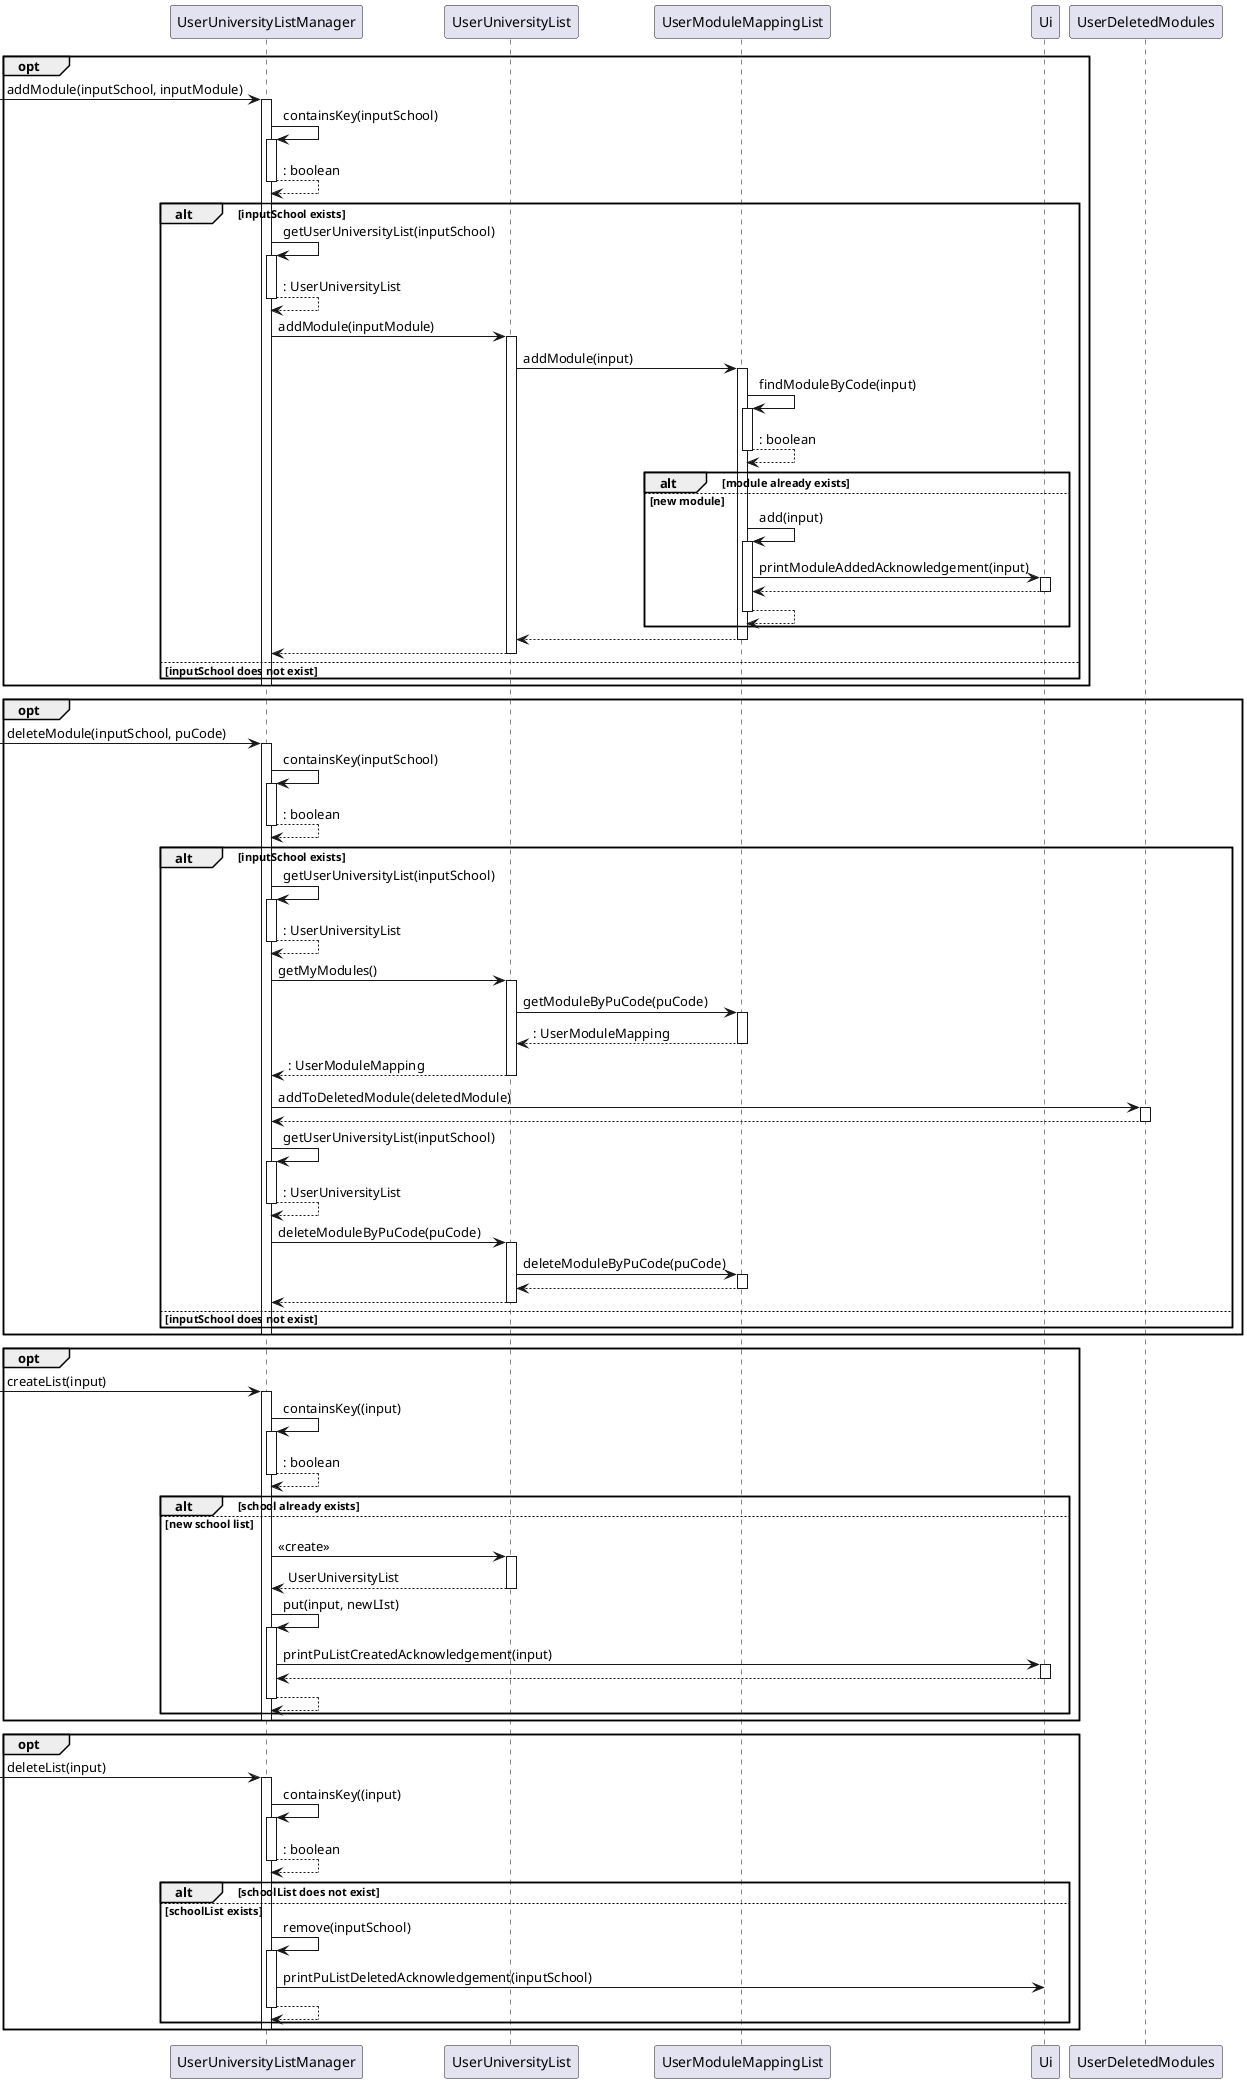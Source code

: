 @startuml
'https://plantuml.com/sequence-diagram

opt
-> UserUniversityListManager : addModule(inputSchool, inputModule)
activate UserUniversityListManager
UserUniversityListManager -> UserUniversityListManager : containsKey(inputSchool)
activate UserUniversityListManager
return : boolean

alt inputSchool exists
    UserUniversityListManager -> UserUniversityListManager : getUserUniversityList(inputSchool)
    activate UserUniversityListManager
    return : UserUniversityList
    UserUniversityListManager -> UserUniversityList : addModule(inputModule)
    activate UserUniversityList

    UserUniversityList -> UserModuleMappingList : addModule(input)
    activate UserModuleMappingList
    UserModuleMappingList -> UserModuleMappingList : findModuleByCode(input)
    activate UserModuleMappingList
    return : boolean
    alt module already exists
    else new module
        UserModuleMappingList -> UserModuleMappingList : add(input)
        activate UserModuleMappingList

        UserModuleMappingList -> Ui : printModuleAddedAcknowledgement(input)
        activate Ui
        UserModuleMappingList <-- Ui
        deactivate Ui
        return
    end
    UserUniversityList <-- UserModuleMappingList
    deactivate UserModuleMappingList
    UserUniversityListManager <-- UserUniversityList
    deactivate UserUniversityList

else inputSchool does not exist
end

deactivate UserUniversityListManager
end

opt
-> UserUniversityListManager : deleteModule(inputSchool, puCode)
activate UserUniversityListManager
UserUniversityListManager -> UserUniversityListManager : containsKey(inputSchool)
activate UserUniversityListManager
return : boolean
alt inputSchool exists
    UserUniversityListManager -> UserUniversityListManager : getUserUniversityList(inputSchool)
    activate UserUniversityListManager
    return : UserUniversityList

    UserUniversityListManager -> UserUniversityList : getMyModules()
    activate UserUniversityList


    UserUniversityList -> UserModuleMappingList : getModuleByPuCode(puCode)
    activate UserModuleMappingList
    return : UserModuleMapping

    return : UserModuleMapping

    UserUniversityListManager -> UserDeletedModules : addToDeletedModule(deletedModule)
    activate UserDeletedModules
    return

    UserUniversityListManager -> UserUniversityListManager : getUserUniversityList(inputSchool)
    activate UserUniversityListManager
    return : UserUniversityList

    UserUniversityListManager -> UserUniversityList : deleteModuleByPuCode(puCode)
    activate UserUniversityList

    UserUniversityList -> UserModuleMappingList : deleteModuleByPuCode(puCode)
    activate UserModuleMappingList
    return

    return


else inputSchool does not exist
end
deactivate UserUniversityListManager
end


opt
-> UserUniversityListManager : createList(input)
activate UserUniversityListManager

UserUniversityListManager -> UserUniversityListManager : containsKey((input)
activate UserUniversityListManager
return : boolean

alt school already exists

else new school list
    UserUniversityListManager -> UserUniversityList : <<create>>
    activate UserUniversityList
    return UserUniversityList
    UserUniversityListManager -> UserUniversityListManager : put(input, newLIst)
    activate UserUniversityListManager

    UserUniversityListManager -> Ui : printPuListCreatedAcknowledgement(input)
    activate Ui
    return

    return

end

deactivate UserUniversityListManager
end

opt
-> UserUniversityListManager : deleteList(input)
activate UserUniversityListManager

UserUniversityListManager -> UserUniversityListManager : containsKey((input)
activate UserUniversityListManager
return : boolean

alt schoolList does not exist

else schoolList exists
    UserUniversityListManager -> UserUniversityListManager : remove(inputSchool)
    activate UserUniversityListManager

    UserUniversityListManager -> Ui : printPuListDeletedAcknowledgement(inputSchool)
    return
end

deactivate UserUniversityListManager
end

@enduml